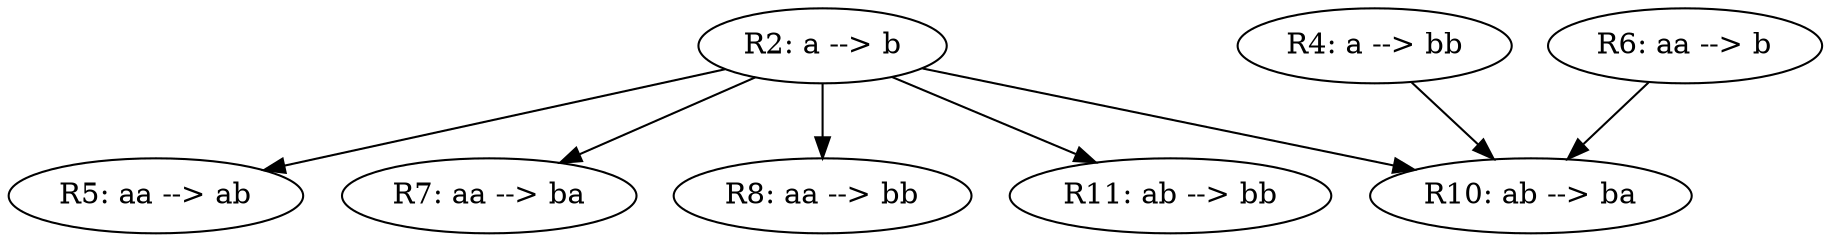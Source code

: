 digraph finite_state_machine {
	rankdir=TB;
	node [shape = ellipse];
	"R2: a --> b" -> "R5: aa --> ab"
	"R2: a --> b" -> "R7: aa --> ba"
	"R2: a --> b" -> "R8: aa --> bb"
	"R2: a --> b" -> "R10: ab --> ba"
	"R2: a --> b" -> "R11: ab --> bb"
	"R4: a --> bb" -> "R10: ab --> ba"
	"R6: aa --> b" -> "R10: ab --> ba"
}